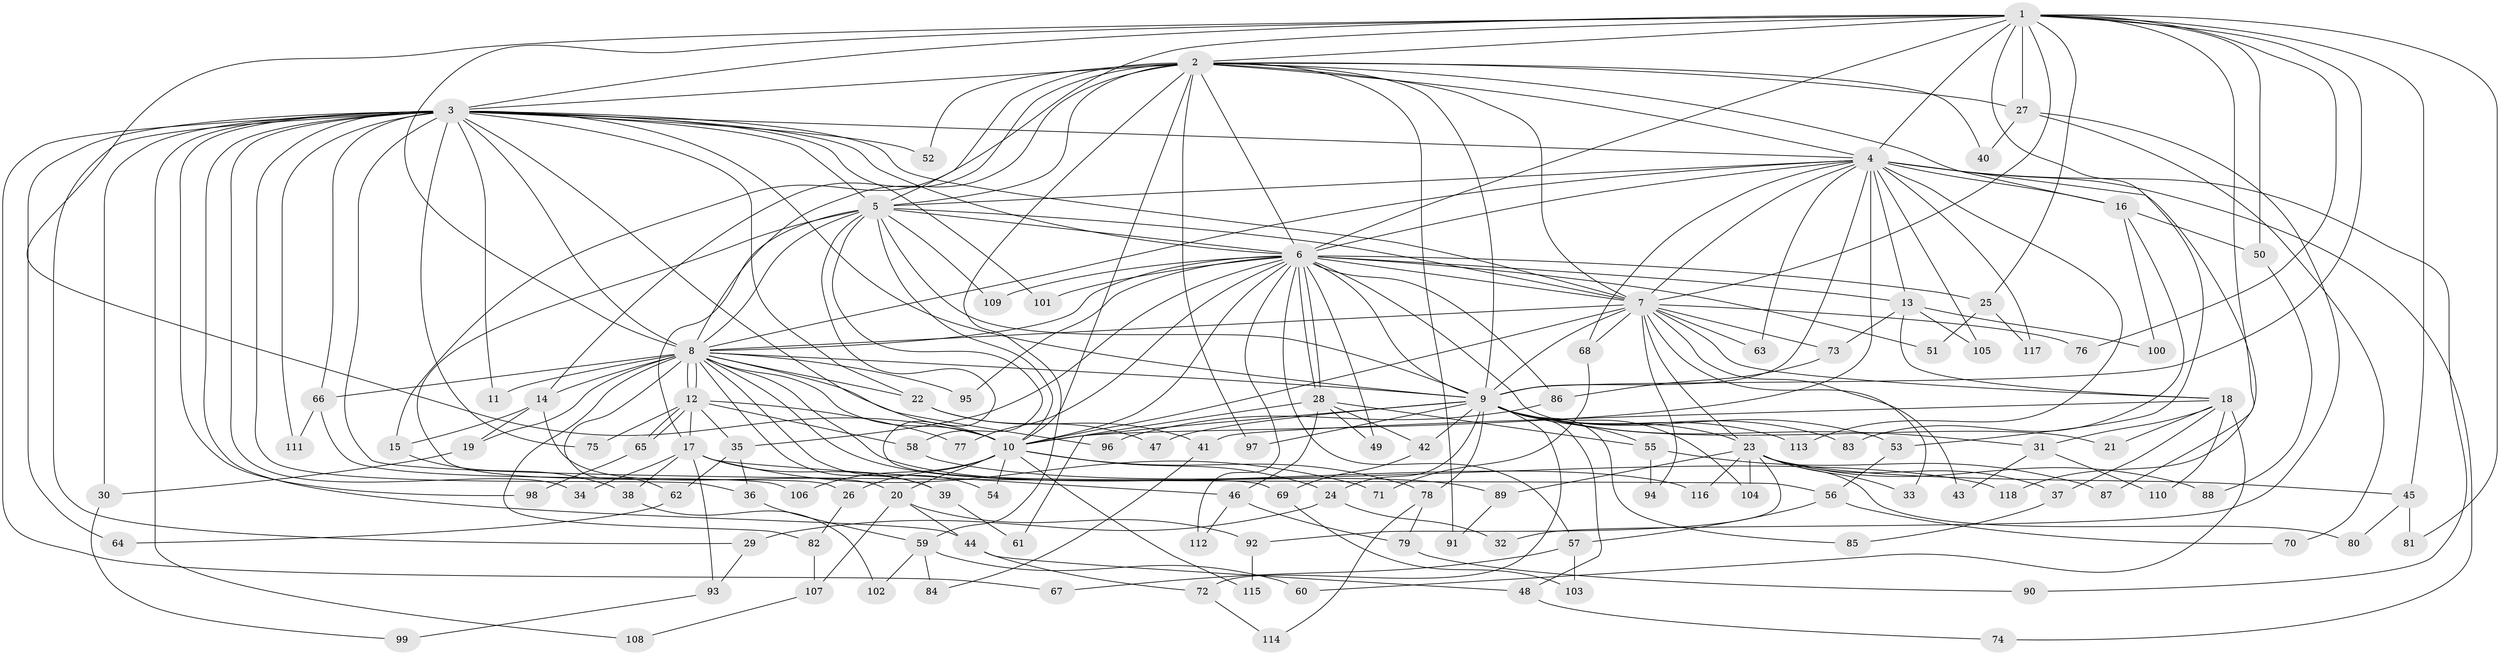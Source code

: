 // Generated by graph-tools (version 1.1) at 2025/11/02/27/25 16:11:08]
// undirected, 118 vertices, 261 edges
graph export_dot {
graph [start="1"]
  node [color=gray90,style=filled];
  1;
  2;
  3;
  4;
  5;
  6;
  7;
  8;
  9;
  10;
  11;
  12;
  13;
  14;
  15;
  16;
  17;
  18;
  19;
  20;
  21;
  22;
  23;
  24;
  25;
  26;
  27;
  28;
  29;
  30;
  31;
  32;
  33;
  34;
  35;
  36;
  37;
  38;
  39;
  40;
  41;
  42;
  43;
  44;
  45;
  46;
  47;
  48;
  49;
  50;
  51;
  52;
  53;
  54;
  55;
  56;
  57;
  58;
  59;
  60;
  61;
  62;
  63;
  64;
  65;
  66;
  67;
  68;
  69;
  70;
  71;
  72;
  73;
  74;
  75;
  76;
  77;
  78;
  79;
  80;
  81;
  82;
  83;
  84;
  85;
  86;
  87;
  88;
  89;
  90;
  91;
  92;
  93;
  94;
  95;
  96;
  97;
  98;
  99;
  100;
  101;
  102;
  103;
  104;
  105;
  106;
  107;
  108;
  109;
  110;
  111;
  112;
  113;
  114;
  115;
  116;
  117;
  118;
  1 -- 2;
  1 -- 3;
  1 -- 4;
  1 -- 5;
  1 -- 6;
  1 -- 7;
  1 -- 8;
  1 -- 9;
  1 -- 10;
  1 -- 25;
  1 -- 27;
  1 -- 45;
  1 -- 50;
  1 -- 53;
  1 -- 76;
  1 -- 81;
  1 -- 118;
  2 -- 3;
  2 -- 4;
  2 -- 5;
  2 -- 6;
  2 -- 7;
  2 -- 8;
  2 -- 9;
  2 -- 10;
  2 -- 14;
  2 -- 15;
  2 -- 16;
  2 -- 27;
  2 -- 40;
  2 -- 52;
  2 -- 59;
  2 -- 91;
  2 -- 97;
  3 -- 4;
  3 -- 5;
  3 -- 6;
  3 -- 7;
  3 -- 8;
  3 -- 9;
  3 -- 10;
  3 -- 11;
  3 -- 22;
  3 -- 29;
  3 -- 30;
  3 -- 34;
  3 -- 36;
  3 -- 44;
  3 -- 52;
  3 -- 56;
  3 -- 64;
  3 -- 66;
  3 -- 67;
  3 -- 75;
  3 -- 98;
  3 -- 101;
  3 -- 108;
  3 -- 111;
  4 -- 5;
  4 -- 6;
  4 -- 7;
  4 -- 8;
  4 -- 9;
  4 -- 10;
  4 -- 13;
  4 -- 16;
  4 -- 63;
  4 -- 68;
  4 -- 74;
  4 -- 87;
  4 -- 90;
  4 -- 105;
  4 -- 113;
  4 -- 117;
  5 -- 6;
  5 -- 7;
  5 -- 8;
  5 -- 9;
  5 -- 10;
  5 -- 17;
  5 -- 26;
  5 -- 58;
  5 -- 69;
  5 -- 109;
  6 -- 7;
  6 -- 8;
  6 -- 9;
  6 -- 10;
  6 -- 13;
  6 -- 21;
  6 -- 25;
  6 -- 28;
  6 -- 28;
  6 -- 35;
  6 -- 49;
  6 -- 51;
  6 -- 57;
  6 -- 77;
  6 -- 86;
  6 -- 95;
  6 -- 101;
  6 -- 109;
  6 -- 112;
  7 -- 8;
  7 -- 9;
  7 -- 10;
  7 -- 18;
  7 -- 23;
  7 -- 33;
  7 -- 43;
  7 -- 63;
  7 -- 68;
  7 -- 73;
  7 -- 76;
  7 -- 94;
  8 -- 9;
  8 -- 10;
  8 -- 11;
  8 -- 12;
  8 -- 12;
  8 -- 14;
  8 -- 19;
  8 -- 22;
  8 -- 39;
  8 -- 54;
  8 -- 62;
  8 -- 66;
  8 -- 82;
  8 -- 89;
  8 -- 95;
  8 -- 96;
  8 -- 116;
  9 -- 10;
  9 -- 23;
  9 -- 24;
  9 -- 31;
  9 -- 42;
  9 -- 47;
  9 -- 48;
  9 -- 53;
  9 -- 55;
  9 -- 72;
  9 -- 78;
  9 -- 83;
  9 -- 85;
  9 -- 97;
  9 -- 104;
  9 -- 113;
  10 -- 20;
  10 -- 24;
  10 -- 26;
  10 -- 54;
  10 -- 78;
  10 -- 106;
  10 -- 115;
  12 -- 17;
  12 -- 35;
  12 -- 58;
  12 -- 65;
  12 -- 65;
  12 -- 75;
  12 -- 77;
  13 -- 18;
  13 -- 73;
  13 -- 100;
  13 -- 105;
  14 -- 15;
  14 -- 19;
  14 -- 20;
  15 -- 38;
  16 -- 50;
  16 -- 83;
  16 -- 100;
  17 -- 34;
  17 -- 38;
  17 -- 39;
  17 -- 46;
  17 -- 71;
  17 -- 93;
  18 -- 21;
  18 -- 31;
  18 -- 37;
  18 -- 41;
  18 -- 60;
  18 -- 110;
  19 -- 30;
  20 -- 44;
  20 -- 92;
  20 -- 107;
  22 -- 41;
  22 -- 47;
  23 -- 33;
  23 -- 37;
  23 -- 45;
  23 -- 80;
  23 -- 88;
  23 -- 89;
  23 -- 92;
  23 -- 104;
  23 -- 116;
  24 -- 29;
  24 -- 32;
  25 -- 51;
  25 -- 117;
  26 -- 82;
  27 -- 32;
  27 -- 40;
  27 -- 70;
  28 -- 42;
  28 -- 46;
  28 -- 49;
  28 -- 55;
  28 -- 61;
  29 -- 93;
  30 -- 99;
  31 -- 43;
  31 -- 110;
  35 -- 36;
  35 -- 62;
  36 -- 59;
  37 -- 85;
  38 -- 102;
  39 -- 61;
  41 -- 84;
  42 -- 69;
  44 -- 48;
  44 -- 72;
  45 -- 80;
  45 -- 81;
  46 -- 79;
  46 -- 112;
  48 -- 74;
  50 -- 88;
  53 -- 56;
  55 -- 87;
  55 -- 94;
  56 -- 57;
  56 -- 70;
  57 -- 67;
  57 -- 103;
  58 -- 118;
  59 -- 60;
  59 -- 84;
  59 -- 102;
  62 -- 64;
  65 -- 98;
  66 -- 106;
  66 -- 111;
  68 -- 71;
  69 -- 103;
  72 -- 114;
  73 -- 86;
  78 -- 79;
  78 -- 114;
  79 -- 90;
  82 -- 107;
  86 -- 96;
  89 -- 91;
  92 -- 115;
  93 -- 99;
  107 -- 108;
}
